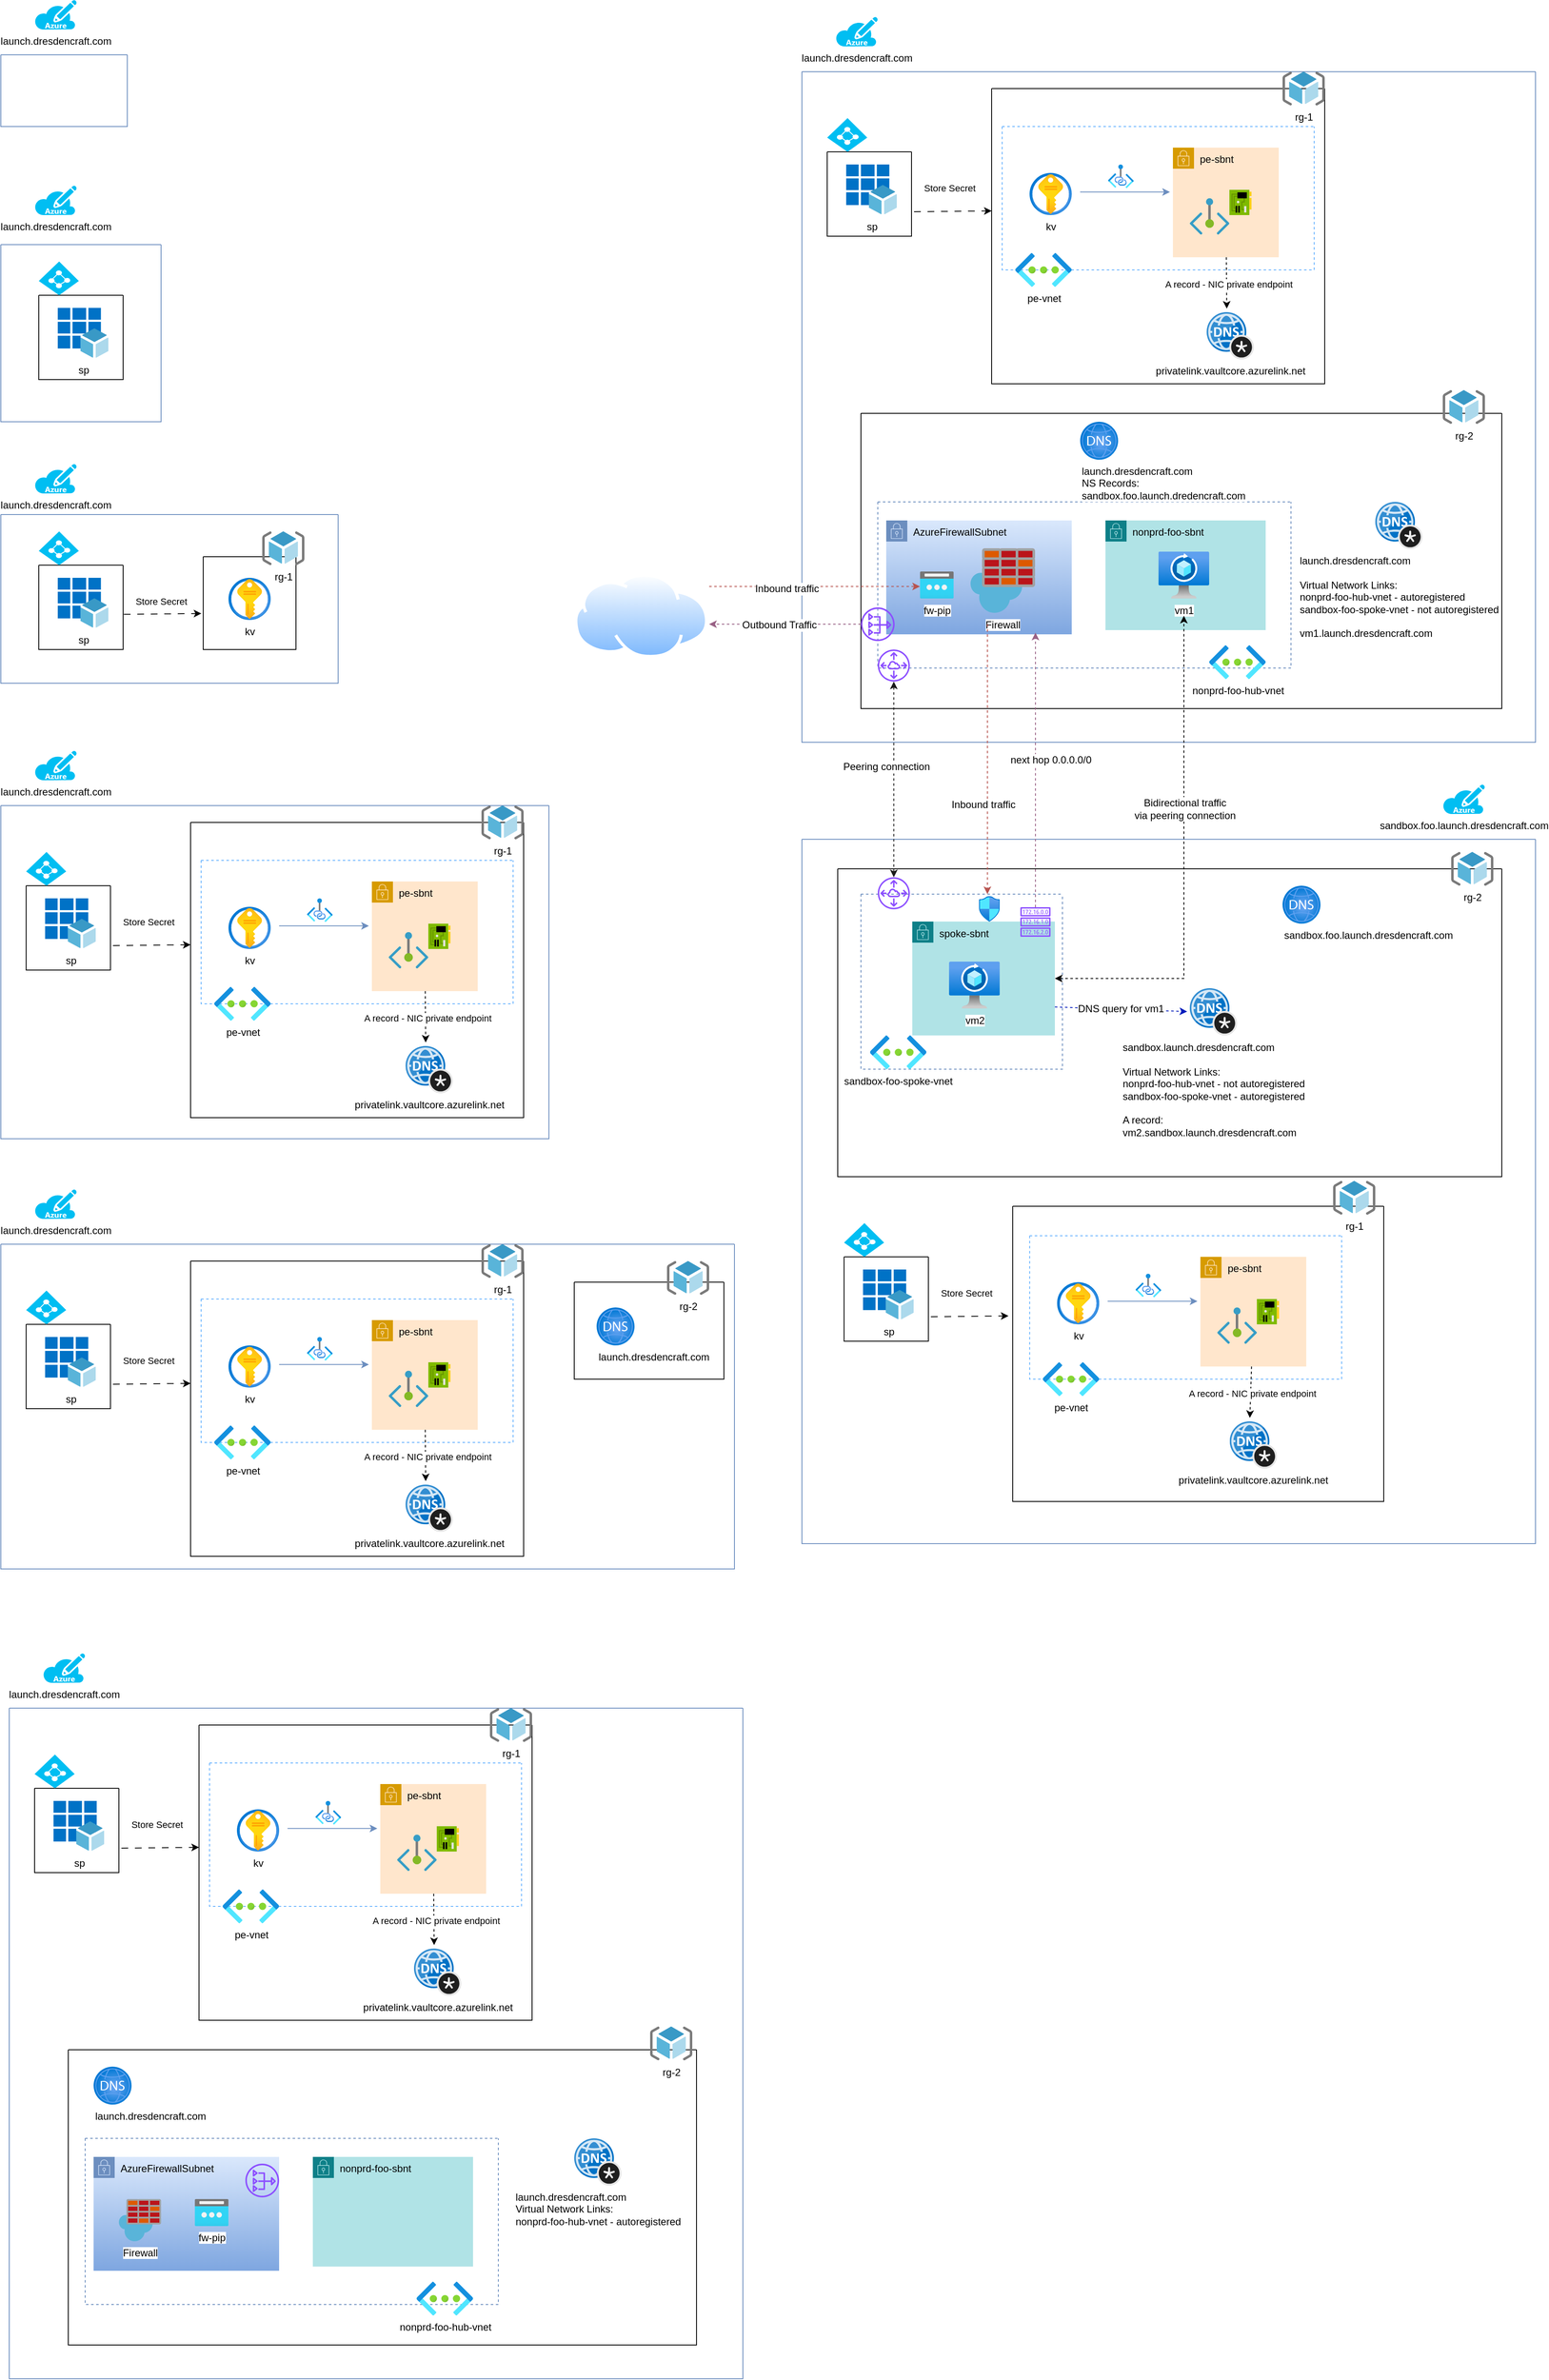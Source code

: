 <mxfile version="22.1.8" type="device">
  <diagram id="SQnrxfraugH2k5uSaiA9" name="final">
    <mxGraphModel dx="2931" dy="2136" grid="1" gridSize="10" guides="1" tooltips="1" connect="1" arrows="1" fold="1" page="1" pageScale="1" pageWidth="850" pageHeight="1100" math="0" shadow="0">
      <root>
        <mxCell id="0" />
        <mxCell id="1" parent="0" />
        <mxCell id="fXZOkU0PsxWXLxZjSog4-1" value="" style="swimlane;startSize=0;fillColor=#dae8fc;gradientColor=#7ea6e0;strokeColor=#6c8ebf;" parent="1" vertex="1">
          <mxGeometry x="-820" y="-995" width="150" height="85" as="geometry" />
        </mxCell>
        <mxCell id="fXZOkU0PsxWXLxZjSog4-20" style="edgeStyle=orthogonalEdgeStyle;rounded=0;orthogonalLoop=1;jettySize=auto;html=1;exitX=0.5;exitY=1;exitDx=0;exitDy=0;exitPerimeter=0;" parent="1" edge="1">
          <mxGeometry relative="1" as="geometry">
            <mxPoint x="-755" y="-1025" as="sourcePoint" />
            <mxPoint x="-755" y="-1025" as="targetPoint" />
          </mxGeometry>
        </mxCell>
        <mxCell id="beh9kUS7rbG1FMelB30V-1" value="launch.dresdencraft.com" style="verticalLabelPosition=bottom;html=1;verticalAlign=top;align=center;strokeColor=none;fillColor=#00BEF2;shape=mxgraph.azure.azure_subscription;" parent="1" vertex="1">
          <mxGeometry x="-780" y="-1060" width="50" height="35" as="geometry" />
        </mxCell>
        <mxCell id="GlLnQqOWjVNmzBrIx1G8-1" value="" style="swimlane;startSize=0;fillColor=#dae8fc;gradientColor=#7ea6e0;strokeColor=#6c8ebf;" parent="1" vertex="1">
          <mxGeometry x="-820" y="-105" width="650" height="395" as="geometry" />
        </mxCell>
        <mxCell id="HeljSD1f3OA1QCSWpo09-35" value="" style="swimlane;startSize=0;" parent="GlLnQqOWjVNmzBrIx1G8-1" vertex="1">
          <mxGeometry x="30" y="95" width="100" height="100" as="geometry">
            <mxRectangle x="305" y="800" width="50" height="40" as="alternateBounds" />
          </mxGeometry>
        </mxCell>
        <mxCell id="HeljSD1f3OA1QCSWpo09-36" value="sp" style="image;sketch=0;aspect=fixed;html=1;points=[];align=center;fontSize=12;image=img/lib/mscae/App_Registrations.svg;" parent="HeljSD1f3OA1QCSWpo09-35" vertex="1">
          <mxGeometry x="22.5" y="15" width="60" height="60" as="geometry" />
        </mxCell>
        <mxCell id="HeljSD1f3OA1QCSWpo09-37" value="" style="verticalLabelPosition=bottom;html=1;verticalAlign=top;align=center;strokeColor=none;fillColor=#00BEF2;shape=mxgraph.azure.azure_active_directory;" parent="GlLnQqOWjVNmzBrIx1G8-1" vertex="1">
          <mxGeometry x="30" y="55" width="47.5" height="40" as="geometry" />
        </mxCell>
        <mxCell id="HeljSD1f3OA1QCSWpo09-38" value="Store Secret" style="edgeLabel;html=1;align=center;verticalAlign=middle;resizable=0;points=[];" parent="GlLnQqOWjVNmzBrIx1G8-1" vertex="1" connectable="0">
          <mxGeometry x="175" y="138" as="geometry" />
        </mxCell>
        <mxCell id="HeljSD1f3OA1QCSWpo09-39" value="" style="swimlane;startSize=0;" parent="GlLnQqOWjVNmzBrIx1G8-1" vertex="1">
          <mxGeometry x="225" y="20" width="395" height="350" as="geometry" />
        </mxCell>
        <mxCell id="HeljSD1f3OA1QCSWpo09-46" value="" style="swimlane;startSize=0;dashed=1;strokeColor=#66B2FF;" parent="HeljSD1f3OA1QCSWpo09-39" vertex="1">
          <mxGeometry x="12.5" y="45" width="370" height="170" as="geometry" />
        </mxCell>
        <mxCell id="HeljSD1f3OA1QCSWpo09-47" value="pe-vnet" style="image;aspect=fixed;html=1;points=[];align=center;fontSize=12;image=img/lib/azure2/networking/Virtual_Networks.svg;" parent="HeljSD1f3OA1QCSWpo09-46" vertex="1">
          <mxGeometry x="15.5" y="150" width="67" height="40" as="geometry" />
        </mxCell>
        <mxCell id="HeljSD1f3OA1QCSWpo09-49" value="" style="endArrow=classic;html=1;rounded=0;exitX=1.026;exitY=0.636;exitDx=0;exitDy=0;exitPerimeter=0;entryX=-0.029;entryY=0.317;entryDx=0;entryDy=0;entryPerimeter=0;fillColor=#dae8fc;strokeColor=#6c8ebf;" parent="HeljSD1f3OA1QCSWpo09-46" edge="1">
          <mxGeometry width="50" height="50" relative="1" as="geometry">
            <mxPoint x="92.496" y="77.6" as="sourcePoint" />
            <mxPoint x="198.94" y="77.631" as="targetPoint" />
          </mxGeometry>
        </mxCell>
        <mxCell id="HeljSD1f3OA1QCSWpo09-50" value="" style="image;aspect=fixed;html=1;points=[];align=center;fontSize=12;image=img/lib/azure2/networking/Private_Link.svg;" parent="HeljSD1f3OA1QCSWpo09-46" vertex="1">
          <mxGeometry x="125.54" y="45" width="30.55" height="28" as="geometry" />
        </mxCell>
        <mxCell id="HeljSD1f3OA1QCSWpo09-43" value="pe-sbnt" style="points=[[0,0],[0.25,0],[0.5,0],[0.75,0],[1,0],[1,0.25],[1,0.5],[1,0.75],[1,1],[0.75,1],[0.5,1],[0.25,1],[0,1],[0,0.75],[0,0.5],[0,0.25]];outlineConnect=0;html=1;whiteSpace=wrap;fontSize=12;fontStyle=0;container=1;pointerEvents=0;collapsible=0;recursiveResize=0;shape=mxgraph.aws4.group;grIcon=mxgraph.aws4.group_security_group;grStroke=0;strokeColor=#d79b00;fillColor=#ffe6cc;verticalAlign=top;align=left;spacingLeft=30;dashed=0;" parent="HeljSD1f3OA1QCSWpo09-46" vertex="1">
          <mxGeometry x="202.5" y="25" width="125.52" height="130" as="geometry" />
        </mxCell>
        <mxCell id="HeljSD1f3OA1QCSWpo09-44" value="" style="image;aspect=fixed;html=1;points=[];align=center;fontSize=12;image=img/lib/azure2/networking/Private_Endpoint.svg;" parent="HeljSD1f3OA1QCSWpo09-43" vertex="1">
          <mxGeometry x="20" y="60" width="46.91" height="43" as="geometry" />
        </mxCell>
        <mxCell id="HeljSD1f3OA1QCSWpo09-45" value="" style="image;sketch=0;aspect=fixed;html=1;points=[];align=center;fontSize=12;image=img/lib/mscae/NetworkInterfaceCard.svg;" parent="HeljSD1f3OA1QCSWpo09-43" vertex="1">
          <mxGeometry x="66.91" y="50" width="26.4" height="30" as="geometry" />
        </mxCell>
        <mxCell id="HeljSD1f3OA1QCSWpo09-51" value="kv" style="image;aspect=fixed;html=1;points=[];align=center;fontSize=12;image=img/lib/azure2/security/Key_Vaults.svg;" parent="HeljSD1f3OA1QCSWpo09-46" vertex="1">
          <mxGeometry x="32.5" y="55" width="50" height="50" as="geometry" />
        </mxCell>
        <mxCell id="HeljSD1f3OA1QCSWpo09-52" value="privatelink.vaultcore.azurelink.net" style="image;sketch=0;aspect=fixed;html=1;points=[];align=center;fontSize=12;image=img/lib/mscae/DNS_Private_Zones.svg;" parent="HeljSD1f3OA1QCSWpo09-39" vertex="1">
          <mxGeometry x="255.0" y="265" width="56" height="56" as="geometry" />
        </mxCell>
        <mxCell id="HeljSD1f3OA1QCSWpo09-41" value="rg-1" style="image;sketch=0;aspect=fixed;html=1;points=[];align=center;fontSize=12;image=img/lib/mscae/ResourceGroup.svg;" parent="HeljSD1f3OA1QCSWpo09-39" vertex="1">
          <mxGeometry x="345" y="-20" width="50" height="40" as="geometry" />
        </mxCell>
        <mxCell id="ckNmuQkFNsnkVvwSxCXb-25" value="" style="endArrow=classic;html=1;rounded=0;entryX=0.426;entryY=-0.073;entryDx=0;entryDy=0;entryPerimeter=0;dashed=1;" parent="HeljSD1f3OA1QCSWpo09-39" source="HeljSD1f3OA1QCSWpo09-43" target="HeljSD1f3OA1QCSWpo09-52" edge="1">
          <mxGeometry width="50" height="50" relative="1" as="geometry">
            <mxPoint x="375" y="355" as="sourcePoint" />
            <mxPoint x="425" y="305" as="targetPoint" />
          </mxGeometry>
        </mxCell>
        <mxCell id="ckNmuQkFNsnkVvwSxCXb-26" value="A record - NIC private endpoint" style="edgeLabel;html=1;align=center;verticalAlign=middle;resizable=0;points=[];" parent="ckNmuQkFNsnkVvwSxCXb-25" vertex="1" connectable="0">
          <mxGeometry x="0.058" y="2" relative="1" as="geometry">
            <mxPoint as="offset" />
          </mxGeometry>
        </mxCell>
        <mxCell id="ckNmuQkFNsnkVvwSxCXb-24" value="" style="endArrow=classic;html=1;rounded=0;entryX=-0.02;entryY=0.612;entryDx=0;entryDy=0;entryPerimeter=0;exitX=1.008;exitY=0.583;exitDx=0;exitDy=0;exitPerimeter=0;dashed=1;dashPattern=8 8;" parent="GlLnQqOWjVNmzBrIx1G8-1" edge="1">
          <mxGeometry width="50" height="50" relative="1" as="geometry">
            <mxPoint x="133" y="166" as="sourcePoint" />
            <mxPoint x="225" y="165" as="targetPoint" />
          </mxGeometry>
        </mxCell>
        <mxCell id="GlLnQqOWjVNmzBrIx1G8-20" style="edgeStyle=orthogonalEdgeStyle;rounded=0;orthogonalLoop=1;jettySize=auto;html=1;exitX=0.5;exitY=1;exitDx=0;exitDy=0;exitPerimeter=0;" parent="1" edge="1">
          <mxGeometry relative="1" as="geometry">
            <mxPoint x="-745" y="-150" as="sourcePoint" />
            <mxPoint x="-745" y="-150" as="targetPoint" />
          </mxGeometry>
        </mxCell>
        <mxCell id="GlLnQqOWjVNmzBrIx1G8-21" value="launch.dresdencraft.com" style="verticalLabelPosition=bottom;html=1;verticalAlign=top;align=center;strokeColor=none;fillColor=#00BEF2;shape=mxgraph.azure.azure_subscription;" parent="1" vertex="1">
          <mxGeometry x="-780" y="-170" width="50" height="35" as="geometry" />
        </mxCell>
        <mxCell id="HeljSD1f3OA1QCSWpo09-6" value="" style="swimlane;startSize=0;fillColor=#dae8fc;gradientColor=#7ea6e0;strokeColor=#6c8ebf;" parent="1" vertex="1">
          <mxGeometry x="-820" y="-770" width="190" height="210" as="geometry" />
        </mxCell>
        <mxCell id="HeljSD1f3OA1QCSWpo09-12" value="" style="swimlane;startSize=0;" parent="HeljSD1f3OA1QCSWpo09-6" vertex="1">
          <mxGeometry x="45" y="60" width="100" height="100" as="geometry">
            <mxRectangle x="305" y="800" width="50" height="40" as="alternateBounds" />
          </mxGeometry>
        </mxCell>
        <mxCell id="HeljSD1f3OA1QCSWpo09-13" value="sp" style="image;sketch=0;aspect=fixed;html=1;points=[];align=center;fontSize=12;image=img/lib/mscae/App_Registrations.svg;" parent="HeljSD1f3OA1QCSWpo09-12" vertex="1">
          <mxGeometry x="22.5" y="15" width="60" height="60" as="geometry" />
        </mxCell>
        <mxCell id="HeljSD1f3OA1QCSWpo09-14" value="" style="verticalLabelPosition=bottom;html=1;verticalAlign=top;align=center;strokeColor=none;fillColor=#00BEF2;shape=mxgraph.azure.azure_active_directory;" parent="HeljSD1f3OA1QCSWpo09-6" vertex="1">
          <mxGeometry x="45" y="20" width="47.5" height="40" as="geometry" />
        </mxCell>
        <mxCell id="HeljSD1f3OA1QCSWpo09-7" style="edgeStyle=orthogonalEdgeStyle;rounded=0;orthogonalLoop=1;jettySize=auto;html=1;exitX=0.5;exitY=1;exitDx=0;exitDy=0;exitPerimeter=0;" parent="1" edge="1">
          <mxGeometry relative="1" as="geometry">
            <mxPoint x="-755" y="-800" as="sourcePoint" />
            <mxPoint x="-755" y="-800" as="targetPoint" />
          </mxGeometry>
        </mxCell>
        <mxCell id="HeljSD1f3OA1QCSWpo09-15" value="launch.dresdencraft.com" style="verticalLabelPosition=bottom;html=1;verticalAlign=top;align=center;strokeColor=none;fillColor=#00BEF2;shape=mxgraph.azure.azure_subscription;" parent="1" vertex="1">
          <mxGeometry x="-780" y="-840" width="50" height="35" as="geometry" />
        </mxCell>
        <mxCell id="HeljSD1f3OA1QCSWpo09-18" value="" style="swimlane;startSize=0;fillColor=#dae8fc;gradientColor=#7ea6e0;strokeColor=#6c8ebf;" parent="1" vertex="1">
          <mxGeometry x="-820" y="-450" width="400" height="200" as="geometry" />
        </mxCell>
        <mxCell id="HeljSD1f3OA1QCSWpo09-19" value="" style="swimlane;startSize=0;" parent="HeljSD1f3OA1QCSWpo09-18" vertex="1">
          <mxGeometry x="45" y="60" width="100" height="100" as="geometry">
            <mxRectangle x="305" y="800" width="50" height="40" as="alternateBounds" />
          </mxGeometry>
        </mxCell>
        <mxCell id="HeljSD1f3OA1QCSWpo09-20" value="sp" style="image;sketch=0;aspect=fixed;html=1;points=[];align=center;fontSize=12;image=img/lib/mscae/App_Registrations.svg;" parent="HeljSD1f3OA1QCSWpo09-19" vertex="1">
          <mxGeometry x="22.5" y="15" width="60" height="60" as="geometry" />
        </mxCell>
        <mxCell id="HeljSD1f3OA1QCSWpo09-21" value="" style="verticalLabelPosition=bottom;html=1;verticalAlign=top;align=center;strokeColor=none;fillColor=#00BEF2;shape=mxgraph.azure.azure_active_directory;" parent="HeljSD1f3OA1QCSWpo09-18" vertex="1">
          <mxGeometry x="45" y="20" width="47.5" height="40" as="geometry" />
        </mxCell>
        <mxCell id="HeljSD1f3OA1QCSWpo09-27" value="Store Secret" style="edgeLabel;html=1;align=center;verticalAlign=middle;resizable=0;points=[];" parent="HeljSD1f3OA1QCSWpo09-18" vertex="1" connectable="0">
          <mxGeometry x="190" y="103" as="geometry" />
        </mxCell>
        <mxCell id="HeljSD1f3OA1QCSWpo09-28" value="" style="swimlane;startSize=0;" parent="HeljSD1f3OA1QCSWpo09-18" vertex="1">
          <mxGeometry x="240" y="50" width="110" height="110" as="geometry" />
        </mxCell>
        <mxCell id="HeljSD1f3OA1QCSWpo09-30" value="kv" style="image;aspect=fixed;html=1;points=[];align=center;fontSize=12;image=img/lib/azure2/security/Key_Vaults.svg;" parent="HeljSD1f3OA1QCSWpo09-28" vertex="1">
          <mxGeometry x="30" y="25" width="50" height="50" as="geometry" />
        </mxCell>
        <mxCell id="HeljSD1f3OA1QCSWpo09-34" value="rg-1" style="image;sketch=0;aspect=fixed;html=1;points=[];align=center;fontSize=12;image=img/lib/mscae/ResourceGroup.svg;" parent="HeljSD1f3OA1QCSWpo09-18" vertex="1">
          <mxGeometry x="310" y="20" width="50" height="40" as="geometry" />
        </mxCell>
        <mxCell id="ckNmuQkFNsnkVvwSxCXb-23" value="" style="endArrow=classic;html=1;rounded=0;entryX=-0.02;entryY=0.612;entryDx=0;entryDy=0;entryPerimeter=0;exitX=1.008;exitY=0.583;exitDx=0;exitDy=0;exitPerimeter=0;dashed=1;dashPattern=8 8;" parent="HeljSD1f3OA1QCSWpo09-18" source="HeljSD1f3OA1QCSWpo09-19" target="HeljSD1f3OA1QCSWpo09-28" edge="1">
          <mxGeometry width="50" height="50" relative="1" as="geometry">
            <mxPoint x="600" y="180" as="sourcePoint" />
            <mxPoint x="650" y="130" as="targetPoint" />
          </mxGeometry>
        </mxCell>
        <mxCell id="HeljSD1f3OA1QCSWpo09-22" style="edgeStyle=orthogonalEdgeStyle;rounded=0;orthogonalLoop=1;jettySize=auto;html=1;exitX=0.5;exitY=1;exitDx=0;exitDy=0;exitPerimeter=0;" parent="1" edge="1">
          <mxGeometry relative="1" as="geometry">
            <mxPoint x="-755" y="-480" as="sourcePoint" />
            <mxPoint x="-755" y="-480" as="targetPoint" />
          </mxGeometry>
        </mxCell>
        <mxCell id="HeljSD1f3OA1QCSWpo09-23" value="launch.dresdencraft.com" style="verticalLabelPosition=bottom;html=1;verticalAlign=top;align=center;strokeColor=none;fillColor=#00BEF2;shape=mxgraph.azure.azure_subscription;" parent="1" vertex="1">
          <mxGeometry x="-780" y="-510" width="50" height="35" as="geometry" />
        </mxCell>
        <mxCell id="ckNmuQkFNsnkVvwSxCXb-54" value="" style="swimlane;startSize=0;fillColor=#dae8fc;gradientColor=#7ea6e0;strokeColor=#6c8ebf;" parent="1" vertex="1">
          <mxGeometry x="-820" y="415" width="870" height="385" as="geometry" />
        </mxCell>
        <mxCell id="ckNmuQkFNsnkVvwSxCXb-55" value="" style="swimlane;startSize=0;" parent="ckNmuQkFNsnkVvwSxCXb-54" vertex="1">
          <mxGeometry x="30" y="95" width="100" height="100" as="geometry">
            <mxRectangle x="305" y="800" width="50" height="40" as="alternateBounds" />
          </mxGeometry>
        </mxCell>
        <mxCell id="ckNmuQkFNsnkVvwSxCXb-56" value="sp" style="image;sketch=0;aspect=fixed;html=1;points=[];align=center;fontSize=12;image=img/lib/mscae/App_Registrations.svg;" parent="ckNmuQkFNsnkVvwSxCXb-55" vertex="1">
          <mxGeometry x="22.5" y="15" width="60" height="60" as="geometry" />
        </mxCell>
        <mxCell id="ckNmuQkFNsnkVvwSxCXb-57" value="" style="verticalLabelPosition=bottom;html=1;verticalAlign=top;align=center;strokeColor=none;fillColor=#00BEF2;shape=mxgraph.azure.azure_active_directory;" parent="ckNmuQkFNsnkVvwSxCXb-54" vertex="1">
          <mxGeometry x="30" y="55" width="47.5" height="40" as="geometry" />
        </mxCell>
        <mxCell id="ckNmuQkFNsnkVvwSxCXb-58" value="Store Secret" style="edgeLabel;html=1;align=center;verticalAlign=middle;resizable=0;points=[];" parent="ckNmuQkFNsnkVvwSxCXb-54" vertex="1" connectable="0">
          <mxGeometry x="175" y="138" as="geometry" />
        </mxCell>
        <mxCell id="ckNmuQkFNsnkVvwSxCXb-59" value="" style="swimlane;startSize=0;" parent="ckNmuQkFNsnkVvwSxCXb-54" vertex="1">
          <mxGeometry x="225" y="20" width="395" height="350" as="geometry" />
        </mxCell>
        <mxCell id="ckNmuQkFNsnkVvwSxCXb-60" value="" style="swimlane;startSize=0;dashed=1;strokeColor=#66B2FF;" parent="ckNmuQkFNsnkVvwSxCXb-59" vertex="1">
          <mxGeometry x="12.5" y="45" width="370" height="170" as="geometry" />
        </mxCell>
        <mxCell id="ckNmuQkFNsnkVvwSxCXb-61" value="pe-vnet" style="image;aspect=fixed;html=1;points=[];align=center;fontSize=12;image=img/lib/azure2/networking/Virtual_Networks.svg;" parent="ckNmuQkFNsnkVvwSxCXb-60" vertex="1">
          <mxGeometry x="15.5" y="150" width="67" height="40" as="geometry" />
        </mxCell>
        <mxCell id="ckNmuQkFNsnkVvwSxCXb-62" value="" style="endArrow=classic;html=1;rounded=0;exitX=1.026;exitY=0.636;exitDx=0;exitDy=0;exitPerimeter=0;entryX=-0.029;entryY=0.317;entryDx=0;entryDy=0;entryPerimeter=0;fillColor=#dae8fc;strokeColor=#6c8ebf;" parent="ckNmuQkFNsnkVvwSxCXb-60" edge="1">
          <mxGeometry width="50" height="50" relative="1" as="geometry">
            <mxPoint x="92.496" y="77.6" as="sourcePoint" />
            <mxPoint x="198.94" y="77.631" as="targetPoint" />
          </mxGeometry>
        </mxCell>
        <mxCell id="ckNmuQkFNsnkVvwSxCXb-63" value="" style="image;aspect=fixed;html=1;points=[];align=center;fontSize=12;image=img/lib/azure2/networking/Private_Link.svg;" parent="ckNmuQkFNsnkVvwSxCXb-60" vertex="1">
          <mxGeometry x="125.54" y="45" width="30.55" height="28" as="geometry" />
        </mxCell>
        <mxCell id="ckNmuQkFNsnkVvwSxCXb-64" value="pe-sbnt" style="points=[[0,0],[0.25,0],[0.5,0],[0.75,0],[1,0],[1,0.25],[1,0.5],[1,0.75],[1,1],[0.75,1],[0.5,1],[0.25,1],[0,1],[0,0.75],[0,0.5],[0,0.25]];outlineConnect=0;html=1;whiteSpace=wrap;fontSize=12;fontStyle=0;container=1;pointerEvents=0;collapsible=0;recursiveResize=0;shape=mxgraph.aws4.group;grIcon=mxgraph.aws4.group_security_group;grStroke=0;strokeColor=#d79b00;fillColor=#ffe6cc;verticalAlign=top;align=left;spacingLeft=30;dashed=0;" parent="ckNmuQkFNsnkVvwSxCXb-60" vertex="1">
          <mxGeometry x="202.5" y="25" width="125.52" height="130" as="geometry" />
        </mxCell>
        <mxCell id="ckNmuQkFNsnkVvwSxCXb-65" value="" style="image;aspect=fixed;html=1;points=[];align=center;fontSize=12;image=img/lib/azure2/networking/Private_Endpoint.svg;" parent="ckNmuQkFNsnkVvwSxCXb-64" vertex="1">
          <mxGeometry x="20" y="60" width="46.91" height="43" as="geometry" />
        </mxCell>
        <mxCell id="ckNmuQkFNsnkVvwSxCXb-66" value="" style="image;sketch=0;aspect=fixed;html=1;points=[];align=center;fontSize=12;image=img/lib/mscae/NetworkInterfaceCard.svg;" parent="ckNmuQkFNsnkVvwSxCXb-64" vertex="1">
          <mxGeometry x="66.91" y="50" width="26.4" height="30" as="geometry" />
        </mxCell>
        <mxCell id="ckNmuQkFNsnkVvwSxCXb-67" value="kv" style="image;aspect=fixed;html=1;points=[];align=center;fontSize=12;image=img/lib/azure2/security/Key_Vaults.svg;" parent="ckNmuQkFNsnkVvwSxCXb-60" vertex="1">
          <mxGeometry x="32.5" y="55" width="50" height="50" as="geometry" />
        </mxCell>
        <mxCell id="ckNmuQkFNsnkVvwSxCXb-68" value="privatelink.vaultcore.azurelink.net" style="image;sketch=0;aspect=fixed;html=1;points=[];align=center;fontSize=12;image=img/lib/mscae/DNS_Private_Zones.svg;" parent="ckNmuQkFNsnkVvwSxCXb-59" vertex="1">
          <mxGeometry x="255.0" y="265" width="56" height="56" as="geometry" />
        </mxCell>
        <mxCell id="ckNmuQkFNsnkVvwSxCXb-69" value="rg-1" style="image;sketch=0;aspect=fixed;html=1;points=[];align=center;fontSize=12;image=img/lib/mscae/ResourceGroup.svg;" parent="ckNmuQkFNsnkVvwSxCXb-59" vertex="1">
          <mxGeometry x="345" y="-20" width="50" height="40" as="geometry" />
        </mxCell>
        <mxCell id="ckNmuQkFNsnkVvwSxCXb-70" value="" style="endArrow=classic;html=1;rounded=0;entryX=0.426;entryY=-0.073;entryDx=0;entryDy=0;entryPerimeter=0;dashed=1;" parent="ckNmuQkFNsnkVvwSxCXb-59" source="ckNmuQkFNsnkVvwSxCXb-64" target="ckNmuQkFNsnkVvwSxCXb-68" edge="1">
          <mxGeometry width="50" height="50" relative="1" as="geometry">
            <mxPoint x="375" y="355" as="sourcePoint" />
            <mxPoint x="425" y="305" as="targetPoint" />
          </mxGeometry>
        </mxCell>
        <mxCell id="ckNmuQkFNsnkVvwSxCXb-71" value="A record - NIC private endpoint" style="edgeLabel;html=1;align=center;verticalAlign=middle;resizable=0;points=[];" parent="ckNmuQkFNsnkVvwSxCXb-70" vertex="1" connectable="0">
          <mxGeometry x="0.058" y="2" relative="1" as="geometry">
            <mxPoint as="offset" />
          </mxGeometry>
        </mxCell>
        <mxCell id="ckNmuQkFNsnkVvwSxCXb-72" value="" style="endArrow=classic;html=1;rounded=0;entryX=-0.02;entryY=0.612;entryDx=0;entryDy=0;entryPerimeter=0;exitX=1.008;exitY=0.583;exitDx=0;exitDy=0;exitPerimeter=0;dashed=1;dashPattern=8 8;" parent="ckNmuQkFNsnkVvwSxCXb-54" edge="1">
          <mxGeometry width="50" height="50" relative="1" as="geometry">
            <mxPoint x="133" y="166" as="sourcePoint" />
            <mxPoint x="225" y="165" as="targetPoint" />
          </mxGeometry>
        </mxCell>
        <mxCell id="ckNmuQkFNsnkVvwSxCXb-35" value="" style="swimlane;startSize=0;" parent="ckNmuQkFNsnkVvwSxCXb-54" vertex="1">
          <mxGeometry x="680" y="45" width="177.5" height="115" as="geometry" />
        </mxCell>
        <mxCell id="ckNmuQkFNsnkVvwSxCXb-36" value="launch.dresdencraft.com" style="image;aspect=fixed;html=1;points=[];align=left;fontSize=12;image=img/lib/azure2/networking/DNS_Zones.svg;" parent="ckNmuQkFNsnkVvwSxCXb-35" vertex="1">
          <mxGeometry x="26.5" y="30" width="45" height="45" as="geometry" />
        </mxCell>
        <mxCell id="ckNmuQkFNsnkVvwSxCXb-75" value="rg-2" style="image;sketch=0;aspect=fixed;html=1;points=[];align=center;fontSize=12;image=img/lib/mscae/ResourceGroup.svg;" parent="ckNmuQkFNsnkVvwSxCXb-54" vertex="1">
          <mxGeometry x="790" y="20" width="50" height="40" as="geometry" />
        </mxCell>
        <mxCell id="ckNmuQkFNsnkVvwSxCXb-73" style="edgeStyle=orthogonalEdgeStyle;rounded=0;orthogonalLoop=1;jettySize=auto;html=1;exitX=0.5;exitY=1;exitDx=0;exitDy=0;exitPerimeter=0;" parent="1" edge="1">
          <mxGeometry relative="1" as="geometry">
            <mxPoint x="-745" y="370" as="sourcePoint" />
            <mxPoint x="-745" y="370" as="targetPoint" />
          </mxGeometry>
        </mxCell>
        <mxCell id="ckNmuQkFNsnkVvwSxCXb-74" value="launch.dresdencraft.com" style="verticalLabelPosition=bottom;html=1;verticalAlign=top;align=center;strokeColor=none;fillColor=#00BEF2;shape=mxgraph.azure.azure_subscription;" parent="1" vertex="1">
          <mxGeometry x="-780" y="350" width="50" height="35" as="geometry" />
        </mxCell>
        <mxCell id="ckNmuQkFNsnkVvwSxCXb-76" value="" style="swimlane;startSize=0;fillColor=#dae8fc;gradientColor=#7ea6e0;strokeColor=#6c8ebf;" parent="1" vertex="1">
          <mxGeometry x="-810" y="965" width="870" height="795" as="geometry" />
        </mxCell>
        <mxCell id="ckNmuQkFNsnkVvwSxCXb-77" value="" style="swimlane;startSize=0;" parent="ckNmuQkFNsnkVvwSxCXb-76" vertex="1">
          <mxGeometry x="30" y="95" width="100" height="100" as="geometry">
            <mxRectangle x="305" y="800" width="50" height="40" as="alternateBounds" />
          </mxGeometry>
        </mxCell>
        <mxCell id="ckNmuQkFNsnkVvwSxCXb-78" value="sp" style="image;sketch=0;aspect=fixed;html=1;points=[];align=center;fontSize=12;image=img/lib/mscae/App_Registrations.svg;" parent="ckNmuQkFNsnkVvwSxCXb-77" vertex="1">
          <mxGeometry x="22.5" y="15" width="60" height="60" as="geometry" />
        </mxCell>
        <mxCell id="ckNmuQkFNsnkVvwSxCXb-79" value="" style="verticalLabelPosition=bottom;html=1;verticalAlign=top;align=center;strokeColor=none;fillColor=#00BEF2;shape=mxgraph.azure.azure_active_directory;" parent="ckNmuQkFNsnkVvwSxCXb-76" vertex="1">
          <mxGeometry x="30" y="55" width="47.5" height="40" as="geometry" />
        </mxCell>
        <mxCell id="ckNmuQkFNsnkVvwSxCXb-80" value="Store Secret" style="edgeLabel;html=1;align=center;verticalAlign=middle;resizable=0;points=[];" parent="ckNmuQkFNsnkVvwSxCXb-76" vertex="1" connectable="0">
          <mxGeometry x="175" y="138" as="geometry" />
        </mxCell>
        <mxCell id="ckNmuQkFNsnkVvwSxCXb-81" value="" style="swimlane;startSize=0;" parent="ckNmuQkFNsnkVvwSxCXb-76" vertex="1">
          <mxGeometry x="225" y="20" width="395" height="350" as="geometry" />
        </mxCell>
        <mxCell id="ckNmuQkFNsnkVvwSxCXb-82" value="" style="swimlane;startSize=0;dashed=1;strokeColor=#66B2FF;" parent="ckNmuQkFNsnkVvwSxCXb-81" vertex="1">
          <mxGeometry x="12.5" y="45" width="370" height="170" as="geometry" />
        </mxCell>
        <mxCell id="ckNmuQkFNsnkVvwSxCXb-83" value="pe-vnet" style="image;aspect=fixed;html=1;points=[];align=center;fontSize=12;image=img/lib/azure2/networking/Virtual_Networks.svg;" parent="ckNmuQkFNsnkVvwSxCXb-82" vertex="1">
          <mxGeometry x="15.5" y="150" width="67" height="40" as="geometry" />
        </mxCell>
        <mxCell id="ckNmuQkFNsnkVvwSxCXb-84" value="" style="endArrow=classic;html=1;rounded=0;exitX=1.026;exitY=0.636;exitDx=0;exitDy=0;exitPerimeter=0;entryX=-0.029;entryY=0.317;entryDx=0;entryDy=0;entryPerimeter=0;fillColor=#dae8fc;strokeColor=#6c8ebf;" parent="ckNmuQkFNsnkVvwSxCXb-82" edge="1">
          <mxGeometry width="50" height="50" relative="1" as="geometry">
            <mxPoint x="92.496" y="77.6" as="sourcePoint" />
            <mxPoint x="198.94" y="77.631" as="targetPoint" />
          </mxGeometry>
        </mxCell>
        <mxCell id="ckNmuQkFNsnkVvwSxCXb-85" value="" style="image;aspect=fixed;html=1;points=[];align=center;fontSize=12;image=img/lib/azure2/networking/Private_Link.svg;" parent="ckNmuQkFNsnkVvwSxCXb-82" vertex="1">
          <mxGeometry x="125.54" y="45" width="30.55" height="28" as="geometry" />
        </mxCell>
        <mxCell id="ckNmuQkFNsnkVvwSxCXb-86" value="pe-sbnt" style="points=[[0,0],[0.25,0],[0.5,0],[0.75,0],[1,0],[1,0.25],[1,0.5],[1,0.75],[1,1],[0.75,1],[0.5,1],[0.25,1],[0,1],[0,0.75],[0,0.5],[0,0.25]];outlineConnect=0;html=1;whiteSpace=wrap;fontSize=12;fontStyle=0;container=1;pointerEvents=0;collapsible=0;recursiveResize=0;shape=mxgraph.aws4.group;grIcon=mxgraph.aws4.group_security_group;grStroke=0;strokeColor=#d79b00;fillColor=#ffe6cc;verticalAlign=top;align=left;spacingLeft=30;dashed=0;" parent="ckNmuQkFNsnkVvwSxCXb-82" vertex="1">
          <mxGeometry x="202.5" y="25" width="125.52" height="130" as="geometry" />
        </mxCell>
        <mxCell id="ckNmuQkFNsnkVvwSxCXb-87" value="" style="image;aspect=fixed;html=1;points=[];align=center;fontSize=12;image=img/lib/azure2/networking/Private_Endpoint.svg;" parent="ckNmuQkFNsnkVvwSxCXb-86" vertex="1">
          <mxGeometry x="20" y="60" width="46.91" height="43" as="geometry" />
        </mxCell>
        <mxCell id="ckNmuQkFNsnkVvwSxCXb-88" value="" style="image;sketch=0;aspect=fixed;html=1;points=[];align=center;fontSize=12;image=img/lib/mscae/NetworkInterfaceCard.svg;" parent="ckNmuQkFNsnkVvwSxCXb-86" vertex="1">
          <mxGeometry x="66.91" y="50" width="26.4" height="30" as="geometry" />
        </mxCell>
        <mxCell id="ckNmuQkFNsnkVvwSxCXb-89" value="kv" style="image;aspect=fixed;html=1;points=[];align=center;fontSize=12;image=img/lib/azure2/security/Key_Vaults.svg;" parent="ckNmuQkFNsnkVvwSxCXb-82" vertex="1">
          <mxGeometry x="32.5" y="55" width="50" height="50" as="geometry" />
        </mxCell>
        <mxCell id="ckNmuQkFNsnkVvwSxCXb-90" value="privatelink.vaultcore.azurelink.net" style="image;sketch=0;aspect=fixed;html=1;points=[];align=center;fontSize=12;image=img/lib/mscae/DNS_Private_Zones.svg;" parent="ckNmuQkFNsnkVvwSxCXb-81" vertex="1">
          <mxGeometry x="255.0" y="265" width="56" height="56" as="geometry" />
        </mxCell>
        <mxCell id="ckNmuQkFNsnkVvwSxCXb-91" value="rg-1" style="image;sketch=0;aspect=fixed;html=1;points=[];align=center;fontSize=12;image=img/lib/mscae/ResourceGroup.svg;" parent="ckNmuQkFNsnkVvwSxCXb-81" vertex="1">
          <mxGeometry x="345" y="-20" width="50" height="40" as="geometry" />
        </mxCell>
        <mxCell id="ckNmuQkFNsnkVvwSxCXb-92" value="" style="endArrow=classic;html=1;rounded=0;entryX=0.426;entryY=-0.073;entryDx=0;entryDy=0;entryPerimeter=0;dashed=1;" parent="ckNmuQkFNsnkVvwSxCXb-81" source="ckNmuQkFNsnkVvwSxCXb-86" target="ckNmuQkFNsnkVvwSxCXb-90" edge="1">
          <mxGeometry width="50" height="50" relative="1" as="geometry">
            <mxPoint x="375" y="355" as="sourcePoint" />
            <mxPoint x="425" y="305" as="targetPoint" />
          </mxGeometry>
        </mxCell>
        <mxCell id="ckNmuQkFNsnkVvwSxCXb-93" value="A record - NIC private endpoint" style="edgeLabel;html=1;align=center;verticalAlign=middle;resizable=0;points=[];" parent="ckNmuQkFNsnkVvwSxCXb-92" vertex="1" connectable="0">
          <mxGeometry x="0.058" y="2" relative="1" as="geometry">
            <mxPoint as="offset" />
          </mxGeometry>
        </mxCell>
        <mxCell id="ckNmuQkFNsnkVvwSxCXb-94" value="" style="endArrow=classic;html=1;rounded=0;entryX=-0.02;entryY=0.612;entryDx=0;entryDy=0;entryPerimeter=0;exitX=1.008;exitY=0.583;exitDx=0;exitDy=0;exitPerimeter=0;dashed=1;dashPattern=8 8;" parent="ckNmuQkFNsnkVvwSxCXb-76" edge="1">
          <mxGeometry width="50" height="50" relative="1" as="geometry">
            <mxPoint x="133" y="166" as="sourcePoint" />
            <mxPoint x="225" y="165" as="targetPoint" />
          </mxGeometry>
        </mxCell>
        <mxCell id="HeljSD1f3OA1QCSWpo09-133" value="" style="swimlane;startSize=0;" parent="ckNmuQkFNsnkVvwSxCXb-76" vertex="1">
          <mxGeometry x="70" y="405" width="745" height="350" as="geometry" />
        </mxCell>
        <mxCell id="HeljSD1f3OA1QCSWpo09-105" value="launch.dresdencraft.com" style="image;aspect=fixed;html=1;points=[];align=left;fontSize=12;image=img/lib/azure2/networking/DNS_Zones.svg;" parent="HeljSD1f3OA1QCSWpo09-133" vertex="1">
          <mxGeometry x="30" y="20" width="45" height="45" as="geometry" />
        </mxCell>
        <mxCell id="HeljSD1f3OA1QCSWpo09-123" value="&lt;div style=&quot;text-align: left;&quot;&gt;launch.dresdencraft.com&lt;/div&gt;&lt;div style=&quot;text-align: left;&quot;&gt;Virtual Network Links:&lt;/div&gt;&lt;div style=&quot;text-align: left;&quot;&gt;nonprd-foo-hub-vnet - autoregistered&lt;/div&gt;" style="image;sketch=0;aspect=fixed;html=1;points=[];align=center;fontSize=12;image=img/lib/mscae/DNS_Private_Zones.svg;" parent="HeljSD1f3OA1QCSWpo09-133" vertex="1">
          <mxGeometry x="600" y="105" width="56" height="56" as="geometry" />
        </mxCell>
        <mxCell id="HeljSD1f3OA1QCSWpo09-119" value="nonprd-foo-sbnt" style="points=[[0,0],[0.25,0],[0.5,0],[0.75,0],[1,0],[1,0.25],[1,0.5],[1,0.75],[1,1],[0.75,1],[0.5,1],[0.25,1],[0,1],[0,0.75],[0,0.5],[0,0.25]];outlineConnect=0;html=1;whiteSpace=wrap;fontSize=12;fontStyle=0;container=1;pointerEvents=0;collapsible=0;recursiveResize=0;shape=mxgraph.aws4.group;grIcon=mxgraph.aws4.group_security_group;grStroke=0;strokeColor=#0e8088;fillColor=#b0e3e6;verticalAlign=top;align=left;spacingLeft=30;dashed=0;" parent="HeljSD1f3OA1QCSWpo09-133" vertex="1">
          <mxGeometry x="290" y="127" width="190" height="130" as="geometry" />
        </mxCell>
        <mxCell id="HeljSD1f3OA1QCSWpo09-140" value="AzureFirewallSubnet" style="points=[[0,0],[0.25,0],[0.5,0],[0.75,0],[1,0],[1,0.25],[1,0.5],[1,0.75],[1,1],[0.75,1],[0.5,1],[0.25,1],[0,1],[0,0.75],[0,0.5],[0,0.25]];outlineConnect=0;gradientColor=#7ea6e0;html=1;whiteSpace=wrap;fontSize=12;fontStyle=0;container=1;pointerEvents=0;collapsible=0;recursiveResize=0;shape=mxgraph.aws4.group;grIcon=mxgraph.aws4.group_security_group;grStroke=0;strokeColor=#6c8ebf;fillColor=#dae8fc;verticalAlign=top;align=left;spacingLeft=30;dashed=0;" parent="HeljSD1f3OA1QCSWpo09-133" vertex="1">
          <mxGeometry x="30" y="127" width="220" height="135" as="geometry" />
        </mxCell>
        <mxCell id="HeljSD1f3OA1QCSWpo09-141" value="Firewall" style="image;sketch=0;aspect=fixed;html=1;points=[];align=center;fontSize=12;image=img/lib/mscae/Azure_Firewall.svg;direction=west;" parent="HeljSD1f3OA1QCSWpo09-140" vertex="1">
          <mxGeometry x="30" y="50" width="50" height="50" as="geometry" />
        </mxCell>
        <mxCell id="HeljSD1f3OA1QCSWpo09-142" value="fw-pip" style="image;aspect=fixed;html=1;points=[];align=center;fontSize=12;image=img/lib/azure2/networking/Public_IP_Addresses.svg;" parent="HeljSD1f3OA1QCSWpo09-140" vertex="1">
          <mxGeometry x="120" y="50" width="40" height="32" as="geometry" />
        </mxCell>
        <mxCell id="HeljSD1f3OA1QCSWpo09-143" value="" style="sketch=0;outlineConnect=0;fontColor=#232F3E;gradientColor=none;fillColor=#8C4FFF;strokeColor=none;dashed=0;verticalLabelPosition=bottom;verticalAlign=top;align=center;html=1;fontSize=12;fontStyle=0;aspect=fixed;pointerEvents=1;shape=mxgraph.aws4.nat_gateway;" parent="HeljSD1f3OA1QCSWpo09-140" vertex="1">
          <mxGeometry x="180" y="8" width="40" height="40" as="geometry" />
        </mxCell>
        <mxCell id="HeljSD1f3OA1QCSWpo09-144" value="" style="swimlane;startSize=0;dashed=1;fillColor=#dae8fc;strokeColor=#6c8ebf;" parent="HeljSD1f3OA1QCSWpo09-133" vertex="1">
          <mxGeometry x="20" y="105" width="490" height="197" as="geometry" />
        </mxCell>
        <mxCell id="HeljSD1f3OA1QCSWpo09-116" value="nonprd-foo-hub-vnet" style="image;aspect=fixed;html=1;points=[];align=center;fontSize=12;image=img/lib/azure2/networking/Virtual_Networks.svg;" parent="HeljSD1f3OA1QCSWpo09-144" vertex="1">
          <mxGeometry x="393" y="170" width="67" height="40" as="geometry" />
        </mxCell>
        <mxCell id="HeljSD1f3OA1QCSWpo09-136" value="rg-2" style="image;sketch=0;aspect=fixed;html=1;points=[];align=center;fontSize=12;image=img/lib/mscae/ResourceGroup.svg;" parent="ckNmuQkFNsnkVvwSxCXb-76" vertex="1">
          <mxGeometry x="760" y="377.5" width="50" height="40" as="geometry" />
        </mxCell>
        <mxCell id="ckNmuQkFNsnkVvwSxCXb-98" style="edgeStyle=orthogonalEdgeStyle;rounded=0;orthogonalLoop=1;jettySize=auto;html=1;exitX=0.5;exitY=1;exitDx=0;exitDy=0;exitPerimeter=0;" parent="1" edge="1">
          <mxGeometry relative="1" as="geometry">
            <mxPoint x="-735" y="920" as="sourcePoint" />
            <mxPoint x="-735" y="920" as="targetPoint" />
          </mxGeometry>
        </mxCell>
        <mxCell id="ckNmuQkFNsnkVvwSxCXb-99" value="launch.dresdencraft.com" style="verticalLabelPosition=bottom;html=1;verticalAlign=top;align=center;strokeColor=none;fillColor=#00BEF2;shape=mxgraph.azure.azure_subscription;" parent="1" vertex="1">
          <mxGeometry x="-770" y="900" width="50" height="35" as="geometry" />
        </mxCell>
        <mxCell id="ckNmuQkFNsnkVvwSxCXb-100" value="" style="swimlane;startSize=0;fillColor=#dae8fc;gradientColor=#7ea6e0;strokeColor=#6c8ebf;" parent="1" vertex="1">
          <mxGeometry x="130" y="-975" width="870" height="795" as="geometry" />
        </mxCell>
        <mxCell id="ckNmuQkFNsnkVvwSxCXb-101" value="" style="swimlane;startSize=0;" parent="ckNmuQkFNsnkVvwSxCXb-100" vertex="1">
          <mxGeometry x="30" y="95" width="100" height="100" as="geometry">
            <mxRectangle x="305" y="800" width="50" height="40" as="alternateBounds" />
          </mxGeometry>
        </mxCell>
        <mxCell id="ckNmuQkFNsnkVvwSxCXb-102" value="sp" style="image;sketch=0;aspect=fixed;html=1;points=[];align=center;fontSize=12;image=img/lib/mscae/App_Registrations.svg;" parent="ckNmuQkFNsnkVvwSxCXb-101" vertex="1">
          <mxGeometry x="22.5" y="15" width="60" height="60" as="geometry" />
        </mxCell>
        <mxCell id="ckNmuQkFNsnkVvwSxCXb-103" value="" style="verticalLabelPosition=bottom;html=1;verticalAlign=top;align=center;strokeColor=none;fillColor=#00BEF2;shape=mxgraph.azure.azure_active_directory;" parent="ckNmuQkFNsnkVvwSxCXb-100" vertex="1">
          <mxGeometry x="30" y="55" width="47.5" height="40" as="geometry" />
        </mxCell>
        <mxCell id="ckNmuQkFNsnkVvwSxCXb-104" value="Store Secret" style="edgeLabel;html=1;align=center;verticalAlign=middle;resizable=0;points=[];" parent="ckNmuQkFNsnkVvwSxCXb-100" vertex="1" connectable="0">
          <mxGeometry x="175" y="138" as="geometry" />
        </mxCell>
        <mxCell id="ckNmuQkFNsnkVvwSxCXb-105" value="" style="swimlane;startSize=0;" parent="ckNmuQkFNsnkVvwSxCXb-100" vertex="1">
          <mxGeometry x="225" y="20" width="395" height="350" as="geometry" />
        </mxCell>
        <mxCell id="ckNmuQkFNsnkVvwSxCXb-106" value="" style="swimlane;startSize=0;dashed=1;strokeColor=#66B2FF;" parent="ckNmuQkFNsnkVvwSxCXb-105" vertex="1">
          <mxGeometry x="12.5" y="45" width="370" height="170" as="geometry" />
        </mxCell>
        <mxCell id="ckNmuQkFNsnkVvwSxCXb-107" value="pe-vnet" style="image;aspect=fixed;html=1;points=[];align=center;fontSize=12;image=img/lib/azure2/networking/Virtual_Networks.svg;" parent="ckNmuQkFNsnkVvwSxCXb-106" vertex="1">
          <mxGeometry x="15.5" y="150" width="67" height="40" as="geometry" />
        </mxCell>
        <mxCell id="ckNmuQkFNsnkVvwSxCXb-108" value="" style="endArrow=classic;html=1;rounded=0;exitX=1.026;exitY=0.636;exitDx=0;exitDy=0;exitPerimeter=0;entryX=-0.029;entryY=0.317;entryDx=0;entryDy=0;entryPerimeter=0;fillColor=#dae8fc;strokeColor=#6c8ebf;" parent="ckNmuQkFNsnkVvwSxCXb-106" edge="1">
          <mxGeometry width="50" height="50" relative="1" as="geometry">
            <mxPoint x="92.496" y="77.6" as="sourcePoint" />
            <mxPoint x="198.94" y="77.631" as="targetPoint" />
          </mxGeometry>
        </mxCell>
        <mxCell id="ckNmuQkFNsnkVvwSxCXb-109" value="" style="image;aspect=fixed;html=1;points=[];align=center;fontSize=12;image=img/lib/azure2/networking/Private_Link.svg;" parent="ckNmuQkFNsnkVvwSxCXb-106" vertex="1">
          <mxGeometry x="125.54" y="45" width="30.55" height="28" as="geometry" />
        </mxCell>
        <mxCell id="ckNmuQkFNsnkVvwSxCXb-110" value="pe-sbnt" style="points=[[0,0],[0.25,0],[0.5,0],[0.75,0],[1,0],[1,0.25],[1,0.5],[1,0.75],[1,1],[0.75,1],[0.5,1],[0.25,1],[0,1],[0,0.75],[0,0.5],[0,0.25]];outlineConnect=0;html=1;whiteSpace=wrap;fontSize=12;fontStyle=0;container=1;pointerEvents=0;collapsible=0;recursiveResize=0;shape=mxgraph.aws4.group;grIcon=mxgraph.aws4.group_security_group;grStroke=0;strokeColor=#d79b00;fillColor=#ffe6cc;verticalAlign=top;align=left;spacingLeft=30;dashed=0;" parent="ckNmuQkFNsnkVvwSxCXb-106" vertex="1">
          <mxGeometry x="202.5" y="25" width="125.52" height="130" as="geometry" />
        </mxCell>
        <mxCell id="ckNmuQkFNsnkVvwSxCXb-111" value="" style="image;aspect=fixed;html=1;points=[];align=center;fontSize=12;image=img/lib/azure2/networking/Private_Endpoint.svg;" parent="ckNmuQkFNsnkVvwSxCXb-110" vertex="1">
          <mxGeometry x="20" y="60" width="46.91" height="43" as="geometry" />
        </mxCell>
        <mxCell id="ckNmuQkFNsnkVvwSxCXb-112" value="" style="image;sketch=0;aspect=fixed;html=1;points=[];align=center;fontSize=12;image=img/lib/mscae/NetworkInterfaceCard.svg;" parent="ckNmuQkFNsnkVvwSxCXb-110" vertex="1">
          <mxGeometry x="66.91" y="50" width="26.4" height="30" as="geometry" />
        </mxCell>
        <mxCell id="ckNmuQkFNsnkVvwSxCXb-113" value="kv" style="image;aspect=fixed;html=1;points=[];align=center;fontSize=12;image=img/lib/azure2/security/Key_Vaults.svg;" parent="ckNmuQkFNsnkVvwSxCXb-106" vertex="1">
          <mxGeometry x="32.5" y="55" width="50" height="50" as="geometry" />
        </mxCell>
        <mxCell id="ckNmuQkFNsnkVvwSxCXb-114" value="privatelink.vaultcore.azurelink.net" style="image;sketch=0;aspect=fixed;html=1;points=[];align=center;fontSize=12;image=img/lib/mscae/DNS_Private_Zones.svg;" parent="ckNmuQkFNsnkVvwSxCXb-105" vertex="1">
          <mxGeometry x="255.0" y="265" width="56" height="56" as="geometry" />
        </mxCell>
        <mxCell id="ckNmuQkFNsnkVvwSxCXb-115" value="rg-1" style="image;sketch=0;aspect=fixed;html=1;points=[];align=center;fontSize=12;image=img/lib/mscae/ResourceGroup.svg;" parent="ckNmuQkFNsnkVvwSxCXb-105" vertex="1">
          <mxGeometry x="345" y="-20" width="50" height="40" as="geometry" />
        </mxCell>
        <mxCell id="ckNmuQkFNsnkVvwSxCXb-116" value="" style="endArrow=classic;html=1;rounded=0;entryX=0.426;entryY=-0.073;entryDx=0;entryDy=0;entryPerimeter=0;dashed=1;" parent="ckNmuQkFNsnkVvwSxCXb-105" source="ckNmuQkFNsnkVvwSxCXb-110" target="ckNmuQkFNsnkVvwSxCXb-114" edge="1">
          <mxGeometry width="50" height="50" relative="1" as="geometry">
            <mxPoint x="375" y="355" as="sourcePoint" />
            <mxPoint x="425" y="305" as="targetPoint" />
          </mxGeometry>
        </mxCell>
        <mxCell id="ckNmuQkFNsnkVvwSxCXb-117" value="A record - NIC private endpoint" style="edgeLabel;html=1;align=center;verticalAlign=middle;resizable=0;points=[];" parent="ckNmuQkFNsnkVvwSxCXb-116" vertex="1" connectable="0">
          <mxGeometry x="0.058" y="2" relative="1" as="geometry">
            <mxPoint as="offset" />
          </mxGeometry>
        </mxCell>
        <mxCell id="ckNmuQkFNsnkVvwSxCXb-118" value="" style="endArrow=classic;html=1;rounded=0;entryX=-0.02;entryY=0.612;entryDx=0;entryDy=0;entryPerimeter=0;exitX=1.008;exitY=0.583;exitDx=0;exitDy=0;exitPerimeter=0;dashed=1;dashPattern=8 8;" parent="ckNmuQkFNsnkVvwSxCXb-100" edge="1">
          <mxGeometry width="50" height="50" relative="1" as="geometry">
            <mxPoint x="133" y="166" as="sourcePoint" />
            <mxPoint x="225" y="165" as="targetPoint" />
          </mxGeometry>
        </mxCell>
        <mxCell id="ckNmuQkFNsnkVvwSxCXb-119" value="" style="swimlane;startSize=0;" parent="ckNmuQkFNsnkVvwSxCXb-100" vertex="1">
          <mxGeometry x="70" y="405" width="760" height="350" as="geometry" />
        </mxCell>
        <mxCell id="ckNmuQkFNsnkVvwSxCXb-122" value="nonprd-foo-sbnt" style="points=[[0,0],[0.25,0],[0.5,0],[0.75,0],[1,0],[1,0.25],[1,0.5],[1,0.75],[1,1],[0.75,1],[0.5,1],[0.25,1],[0,1],[0,0.75],[0,0.5],[0,0.25]];outlineConnect=0;html=1;whiteSpace=wrap;fontSize=12;fontStyle=0;container=1;pointerEvents=0;collapsible=0;recursiveResize=0;shape=mxgraph.aws4.group;grIcon=mxgraph.aws4.group_security_group;grStroke=0;strokeColor=#0e8088;fillColor=#b0e3e6;verticalAlign=top;align=left;spacingLeft=30;dashed=0;" parent="ckNmuQkFNsnkVvwSxCXb-119" vertex="1">
          <mxGeometry x="290" y="127" width="190" height="130" as="geometry" />
        </mxCell>
        <mxCell id="ckNmuQkFNsnkVvwSxCXb-123" value="AzureFirewallSubnet" style="points=[[0,0],[0.25,0],[0.5,0],[0.75,0],[1,0],[1,0.25],[1,0.5],[1,0.75],[1,1],[0.75,1],[0.5,1],[0.25,1],[0,1],[0,0.75],[0,0.5],[0,0.25]];outlineConnect=0;gradientColor=#7ea6e0;html=1;whiteSpace=wrap;fontSize=12;fontStyle=0;container=1;pointerEvents=0;collapsible=0;recursiveResize=0;shape=mxgraph.aws4.group;grIcon=mxgraph.aws4.group_security_group;grStroke=0;strokeColor=#6c8ebf;fillColor=#dae8fc;verticalAlign=top;align=left;spacingLeft=30;dashed=0;" parent="ckNmuQkFNsnkVvwSxCXb-119" vertex="1">
          <mxGeometry x="30" y="127" width="220" height="135" as="geometry" />
        </mxCell>
        <mxCell id="ckNmuQkFNsnkVvwSxCXb-127" value="" style="swimlane;startSize=0;dashed=1;fillColor=#dae8fc;strokeColor=#6c8ebf;" parent="ckNmuQkFNsnkVvwSxCXb-119" vertex="1">
          <mxGeometry x="20" y="105" width="490" height="197" as="geometry" />
        </mxCell>
        <mxCell id="ckNmuQkFNsnkVvwSxCXb-128" value="nonprd-foo-hub-vnet" style="image;aspect=fixed;html=1;points=[];align=center;fontSize=12;image=img/lib/azure2/networking/Virtual_Networks.svg;" parent="ckNmuQkFNsnkVvwSxCXb-127" vertex="1">
          <mxGeometry x="393" y="170" width="67" height="40" as="geometry" />
        </mxCell>
        <mxCell id="ckNmuQkFNsnkVvwSxCXb-124" value="Firewall" style="image;sketch=0;aspect=fixed;html=1;points=[];align=center;fontSize=12;image=img/lib/mscae/Azure_Firewall.svg;direction=west;" parent="ckNmuQkFNsnkVvwSxCXb-127" vertex="1">
          <mxGeometry x="110" y="55" width="76.5" height="76.5" as="geometry" />
        </mxCell>
        <mxCell id="ckNmuQkFNsnkVvwSxCXb-125" value="fw-pip" style="image;aspect=fixed;html=1;points=[];align=center;fontSize=12;image=img/lib/azure2/networking/Public_IP_Addresses.svg;" parent="ckNmuQkFNsnkVvwSxCXb-127" vertex="1">
          <mxGeometry x="50" y="82.5" width="40" height="32" as="geometry" />
        </mxCell>
        <mxCell id="ckNmuQkFNsnkVvwSxCXb-126" value="" style="sketch=0;outlineConnect=0;fontColor=#232F3E;gradientColor=none;fillColor=#8C4FFF;strokeColor=none;dashed=0;verticalLabelPosition=bottom;verticalAlign=top;align=center;html=1;fontSize=12;fontStyle=0;aspect=fixed;pointerEvents=1;shape=mxgraph.aws4.nat_gateway;" parent="ckNmuQkFNsnkVvwSxCXb-127" vertex="1">
          <mxGeometry x="-20.0" y="125" width="40" height="40" as="geometry" />
        </mxCell>
        <mxCell id="ckNmuQkFNsnkVvwSxCXb-190" value="vm1" style="image;aspect=fixed;html=1;points=[];align=center;fontSize=12;image=img/lib/azure2/networking/Spot_VM.svg;" parent="ckNmuQkFNsnkVvwSxCXb-127" vertex="1">
          <mxGeometry x="332.8" y="58.89" width="60.2" height="55.61" as="geometry" />
        </mxCell>
        <mxCell id="HeljSD1f3OA1QCSWpo09-221" value="&lt;div style=&quot;text-align: left;&quot;&gt;launch.dresdencraft.com&lt;/div&gt;&lt;div style=&quot;text-align: left;&quot;&gt;&lt;br&gt;&lt;/div&gt;&lt;div style=&quot;text-align: left;&quot;&gt;Virtual Network Links:&lt;/div&gt;&lt;div style=&quot;text-align: left;&quot;&gt;nonprd-foo-hub-vnet - autoregistered&lt;/div&gt;&lt;div style=&quot;text-align: left;&quot;&gt;sandbox-foo-spoke-vnet - not autoregistered&lt;/div&gt;&lt;div style=&quot;text-align: left;&quot;&gt;&lt;br&gt;&lt;/div&gt;&lt;div style=&quot;text-align: left;&quot;&gt;vm1.launch.dresdencraft.com&lt;/div&gt;" style="image;sketch=0;aspect=fixed;html=1;points=[];align=center;fontSize=12;image=img/lib/mscae/DNS_Private_Zones.svg;" parent="ckNmuQkFNsnkVvwSxCXb-119" vertex="1">
          <mxGeometry x="610" y="105" width="56" height="56" as="geometry" />
        </mxCell>
        <mxCell id="HeljSD1f3OA1QCSWpo09-219" value="launch.dresdencraft.com&lt;br&gt;NS Records:&lt;br&gt;sandbox.foo.launch.dredencraft.com" style="image;aspect=fixed;html=1;points=[];align=left;fontSize=12;image=img/lib/azure2/networking/DNS_Zones.svg;" parent="ckNmuQkFNsnkVvwSxCXb-119" vertex="1">
          <mxGeometry x="260" y="10" width="45" height="45" as="geometry" />
        </mxCell>
        <mxCell id="ckNmuQkFNsnkVvwSxCXb-174" value="" style="sketch=0;outlineConnect=0;fontColor=#232F3E;gradientColor=none;fillColor=#8C4FFF;strokeColor=none;dashed=0;verticalLabelPosition=bottom;verticalAlign=top;align=center;html=1;fontSize=12;fontStyle=0;aspect=fixed;pointerEvents=1;shape=mxgraph.aws4.peering;" parent="ckNmuQkFNsnkVvwSxCXb-119" vertex="1">
          <mxGeometry x="20.0" y="280" width="38" height="38" as="geometry" />
        </mxCell>
        <mxCell id="ckNmuQkFNsnkVvwSxCXb-129" value="rg-2" style="image;sketch=0;aspect=fixed;html=1;points=[];align=center;fontSize=12;image=img/lib/mscae/ResourceGroup.svg;" parent="ckNmuQkFNsnkVvwSxCXb-100" vertex="1">
          <mxGeometry x="760" y="377.5" width="50" height="40" as="geometry" />
        </mxCell>
        <mxCell id="ckNmuQkFNsnkVvwSxCXb-130" style="edgeStyle=orthogonalEdgeStyle;rounded=0;orthogonalLoop=1;jettySize=auto;html=1;exitX=0.5;exitY=1;exitDx=0;exitDy=0;exitPerimeter=0;" parent="1" edge="1">
          <mxGeometry relative="1" as="geometry">
            <mxPoint x="205" y="-1020" as="sourcePoint" />
            <mxPoint x="205" y="-1020" as="targetPoint" />
          </mxGeometry>
        </mxCell>
        <mxCell id="ckNmuQkFNsnkVvwSxCXb-131" value="launch.dresdencraft.com" style="verticalLabelPosition=bottom;html=1;verticalAlign=top;align=center;strokeColor=none;fillColor=#00BEF2;shape=mxgraph.azure.azure_subscription;" parent="1" vertex="1">
          <mxGeometry x="170" y="-1040" width="50" height="35" as="geometry" />
        </mxCell>
        <mxCell id="ckNmuQkFNsnkVvwSxCXb-132" value="" style="swimlane;startSize=0;fillColor=#dae8fc;gradientColor=#7ea6e0;strokeColor=#6c8ebf;" parent="1" vertex="1">
          <mxGeometry x="130" y="-65" width="870" height="835" as="geometry" />
        </mxCell>
        <mxCell id="ckNmuQkFNsnkVvwSxCXb-151" value="" style="swimlane;startSize=0;" parent="ckNmuQkFNsnkVvwSxCXb-132" vertex="1">
          <mxGeometry x="42.5" y="35" width="787.5" height="365" as="geometry" />
        </mxCell>
        <mxCell id="ckNmuQkFNsnkVvwSxCXb-159" value="&lt;div style=&quot;text-align: left;&quot;&gt;sandbox.launch.dresdencraft.com&lt;/div&gt;&lt;div style=&quot;text-align: left;&quot;&gt;&lt;br&gt;&lt;/div&gt;&lt;div style=&quot;text-align: left;&quot;&gt;Virtual Network Links:&lt;/div&gt;&lt;div style=&quot;text-align: left;&quot;&gt;nonprd-foo-hub-vnet - not autoregistered&lt;/div&gt;&lt;div style=&quot;text-align: left;&quot;&gt;sandbox-foo-spoke-vnet - autoregistered&lt;/div&gt;&lt;div style=&quot;text-align: left;&quot;&gt;&lt;br&gt;&lt;/div&gt;&lt;div style=&quot;text-align: left;&quot;&gt;A record:&lt;/div&gt;&lt;div style=&quot;text-align: left;&quot;&gt;vm2.sandbox.launch.dresdencraft.com&lt;/div&gt;" style="image;sketch=0;aspect=fixed;html=1;points=[];align=center;fontSize=12;image=img/lib/mscae/DNS_Private_Zones.svg;" parent="ckNmuQkFNsnkVvwSxCXb-151" vertex="1">
          <mxGeometry x="417.5" y="141.5" width="56" height="56" as="geometry" />
        </mxCell>
        <mxCell id="HeljSD1f3OA1QCSWpo09-230" value="" style="swimlane;startSize=0;dashed=1;fillColor=#dae8fc;strokeColor=#6c8ebf;" parent="ckNmuQkFNsnkVvwSxCXb-151" vertex="1">
          <mxGeometry x="27.5" y="30" width="238.98" height="207.5" as="geometry" />
        </mxCell>
        <mxCell id="HeljSD1f3OA1QCSWpo09-234" value="spoke-sbnt" style="points=[[0,0],[0.25,0],[0.5,0],[0.75,0],[1,0],[1,0.25],[1,0.5],[1,0.75],[1,1],[0.75,1],[0.5,1],[0.25,1],[0,1],[0,0.75],[0,0.5],[0,0.25]];outlineConnect=0;html=1;whiteSpace=wrap;fontSize=12;fontStyle=0;container=1;pointerEvents=0;collapsible=0;recursiveResize=0;shape=mxgraph.aws4.group;grIcon=mxgraph.aws4.group_security_group;grStroke=0;strokeColor=#0e8088;fillColor=#b0e3e6;verticalAlign=top;align=left;spacingLeft=30;dashed=0;" parent="HeljSD1f3OA1QCSWpo09-230" vertex="1">
          <mxGeometry x="60.91" y="32.5" width="169.09" height="135" as="geometry" />
        </mxCell>
        <mxCell id="ckNmuQkFNsnkVvwSxCXb-188" value="vm2" style="image;aspect=fixed;html=1;points=[];align=center;fontSize=12;image=img/lib/azure2/networking/Spot_VM.svg;" parent="HeljSD1f3OA1QCSWpo09-234" vertex="1">
          <mxGeometry x="43.59" y="47.5" width="60.2" height="55.61" as="geometry" />
        </mxCell>
        <mxCell id="ckNmuQkFNsnkVvwSxCXb-10" value="sandbox-foo-spoke-vnet" style="image;aspect=fixed;html=1;points=[];align=center;fontSize=12;image=img/lib/azure2/networking/Virtual_Networks.svg;" parent="HeljSD1f3OA1QCSWpo09-230" vertex="1">
          <mxGeometry x="10.73" y="167.5" width="67" height="40" as="geometry" />
        </mxCell>
        <mxCell id="ckNmuQkFNsnkVvwSxCXb-182" value="" style="image;aspect=fixed;html=1;points=[];align=center;fontSize=12;image=img/lib/azure2/networking/Network_Security_Groups.svg;" parent="HeljSD1f3OA1QCSWpo09-230" vertex="1">
          <mxGeometry x="140.0" y="2.5" width="24.7" height="30" as="geometry" />
        </mxCell>
        <mxCell id="ckNmuQkFNsnkVvwSxCXb-1" value="" style="sketch=0;outlineConnect=0;fontColor=#232F3E;gradientColor=none;fillColor=#8C4FFF;strokeColor=none;dashed=0;verticalLabelPosition=bottom;verticalAlign=top;align=center;html=1;fontSize=12;fontStyle=0;aspect=fixed;pointerEvents=1;shape=mxgraph.aws4.route_table;" parent="HeljSD1f3OA1QCSWpo09-230" vertex="1">
          <mxGeometry x="189.0" y="15.5" width="35.92" height="35" as="geometry" />
        </mxCell>
        <mxCell id="ckNmuQkFNsnkVvwSxCXb-173" value="" style="sketch=0;outlineConnect=0;fontColor=#232F3E;gradientColor=none;fillColor=#8C4FFF;strokeColor=none;dashed=0;verticalLabelPosition=bottom;verticalAlign=top;align=center;html=1;fontSize=12;fontStyle=0;aspect=fixed;pointerEvents=1;shape=mxgraph.aws4.peering;" parent="ckNmuQkFNsnkVvwSxCXb-151" vertex="1">
          <mxGeometry x="47.5" y="10" width="38" height="38" as="geometry" />
        </mxCell>
        <mxCell id="ckNmuQkFNsnkVvwSxCXb-189" value="&lt;font style=&quot;font-size: 12px;&quot;&gt;DNS query for vm1&lt;/font&gt;" style="endArrow=classic;html=1;rounded=0;dashed=1;fillColor=#0050ef;strokeColor=#001DBC;entryX=-0.055;entryY=0.495;entryDx=0;entryDy=0;entryPerimeter=0;exitX=1;exitY=0.75;exitDx=0;exitDy=0;" parent="ckNmuQkFNsnkVvwSxCXb-151" source="HeljSD1f3OA1QCSWpo09-234" target="ckNmuQkFNsnkVvwSxCXb-159" edge="1">
          <mxGeometry width="50" height="50" relative="1" as="geometry">
            <mxPoint x="457.5" y="90" as="sourcePoint" />
            <mxPoint x="377.5" y="130" as="targetPoint" />
          </mxGeometry>
        </mxCell>
        <mxCell id="HeljSD1f3OA1QCSWpo09-163" value="sandbox.foo.launch.dresdencraft.com" style="image;aspect=fixed;html=1;points=[];align=left;fontSize=12;image=img/lib/azure2/networking/DNS_Zones.svg;" parent="ckNmuQkFNsnkVvwSxCXb-151" vertex="1">
          <mxGeometry x="527.5" y="20" width="45" height="45" as="geometry" />
        </mxCell>
        <mxCell id="ckNmuQkFNsnkVvwSxCXb-137" value="" style="swimlane;startSize=0;" parent="ckNmuQkFNsnkVvwSxCXb-132" vertex="1">
          <mxGeometry x="250" y="435" width="440" height="350" as="geometry" />
        </mxCell>
        <mxCell id="ckNmuQkFNsnkVvwSxCXb-138" value="" style="swimlane;startSize=0;dashed=1;strokeColor=#66B2FF;" parent="ckNmuQkFNsnkVvwSxCXb-137" vertex="1">
          <mxGeometry x="20.11" y="35" width="370" height="170" as="geometry" />
        </mxCell>
        <mxCell id="ckNmuQkFNsnkVvwSxCXb-139" value="pe-vnet" style="image;aspect=fixed;html=1;points=[];align=center;fontSize=12;image=img/lib/azure2/networking/Virtual_Networks.svg;" parent="ckNmuQkFNsnkVvwSxCXb-138" vertex="1">
          <mxGeometry x="15.5" y="150" width="67" height="40" as="geometry" />
        </mxCell>
        <mxCell id="ckNmuQkFNsnkVvwSxCXb-140" value="" style="endArrow=classic;html=1;rounded=0;exitX=1.026;exitY=0.636;exitDx=0;exitDy=0;exitPerimeter=0;entryX=-0.029;entryY=0.317;entryDx=0;entryDy=0;entryPerimeter=0;fillColor=#dae8fc;strokeColor=#6c8ebf;" parent="ckNmuQkFNsnkVvwSxCXb-138" edge="1">
          <mxGeometry width="50" height="50" relative="1" as="geometry">
            <mxPoint x="92.496" y="77.6" as="sourcePoint" />
            <mxPoint x="198.94" y="77.631" as="targetPoint" />
          </mxGeometry>
        </mxCell>
        <mxCell id="ckNmuQkFNsnkVvwSxCXb-141" value="" style="image;aspect=fixed;html=1;points=[];align=center;fontSize=12;image=img/lib/azure2/networking/Private_Link.svg;" parent="ckNmuQkFNsnkVvwSxCXb-138" vertex="1">
          <mxGeometry x="125.54" y="45" width="30.55" height="28" as="geometry" />
        </mxCell>
        <mxCell id="ckNmuQkFNsnkVvwSxCXb-142" value="pe-sbnt" style="points=[[0,0],[0.25,0],[0.5,0],[0.75,0],[1,0],[1,0.25],[1,0.5],[1,0.75],[1,1],[0.75,1],[0.5,1],[0.25,1],[0,1],[0,0.75],[0,0.5],[0,0.25]];outlineConnect=0;html=1;whiteSpace=wrap;fontSize=12;fontStyle=0;container=1;pointerEvents=0;collapsible=0;recursiveResize=0;shape=mxgraph.aws4.group;grIcon=mxgraph.aws4.group_security_group;grStroke=0;strokeColor=#d79b00;fillColor=#ffe6cc;verticalAlign=top;align=left;spacingLeft=30;dashed=0;" parent="ckNmuQkFNsnkVvwSxCXb-138" vertex="1">
          <mxGeometry x="202.5" y="25" width="125.52" height="130" as="geometry" />
        </mxCell>
        <mxCell id="ckNmuQkFNsnkVvwSxCXb-143" value="" style="image;aspect=fixed;html=1;points=[];align=center;fontSize=12;image=img/lib/azure2/networking/Private_Endpoint.svg;" parent="ckNmuQkFNsnkVvwSxCXb-142" vertex="1">
          <mxGeometry x="20" y="60" width="46.91" height="43" as="geometry" />
        </mxCell>
        <mxCell id="ckNmuQkFNsnkVvwSxCXb-144" value="" style="image;sketch=0;aspect=fixed;html=1;points=[];align=center;fontSize=12;image=img/lib/mscae/NetworkInterfaceCard.svg;" parent="ckNmuQkFNsnkVvwSxCXb-142" vertex="1">
          <mxGeometry x="66.91" y="50" width="26.4" height="30" as="geometry" />
        </mxCell>
        <mxCell id="ckNmuQkFNsnkVvwSxCXb-145" value="kv" style="image;aspect=fixed;html=1;points=[];align=center;fontSize=12;image=img/lib/azure2/security/Key_Vaults.svg;" parent="ckNmuQkFNsnkVvwSxCXb-138" vertex="1">
          <mxGeometry x="32.5" y="55" width="50" height="50" as="geometry" />
        </mxCell>
        <mxCell id="ckNmuQkFNsnkVvwSxCXb-146" value="privatelink.vaultcore.azurelink.net" style="image;sketch=0;aspect=fixed;html=1;points=[];align=center;fontSize=12;image=img/lib/mscae/DNS_Private_Zones.svg;" parent="ckNmuQkFNsnkVvwSxCXb-137" vertex="1">
          <mxGeometry x="257.37" y="255" width="56" height="56" as="geometry" />
        </mxCell>
        <mxCell id="ckNmuQkFNsnkVvwSxCXb-148" value="" style="endArrow=classic;html=1;rounded=0;entryX=0.426;entryY=-0.073;entryDx=0;entryDy=0;entryPerimeter=0;dashed=1;" parent="ckNmuQkFNsnkVvwSxCXb-137" source="ckNmuQkFNsnkVvwSxCXb-142" target="ckNmuQkFNsnkVvwSxCXb-146" edge="1">
          <mxGeometry width="50" height="50" relative="1" as="geometry">
            <mxPoint x="315" y="335" as="sourcePoint" />
            <mxPoint x="365" y="285" as="targetPoint" />
          </mxGeometry>
        </mxCell>
        <mxCell id="ckNmuQkFNsnkVvwSxCXb-149" value="A record - NIC private endpoint" style="edgeLabel;html=1;align=center;verticalAlign=middle;resizable=0;points=[];" parent="ckNmuQkFNsnkVvwSxCXb-148" vertex="1" connectable="0">
          <mxGeometry x="0.058" y="2" relative="1" as="geometry">
            <mxPoint as="offset" />
          </mxGeometry>
        </mxCell>
        <mxCell id="ckNmuQkFNsnkVvwSxCXb-133" value="" style="swimlane;startSize=0;" parent="ckNmuQkFNsnkVvwSxCXb-132" vertex="1">
          <mxGeometry x="50" y="495" width="100" height="100" as="geometry">
            <mxRectangle x="305" y="800" width="50" height="40" as="alternateBounds" />
          </mxGeometry>
        </mxCell>
        <mxCell id="ckNmuQkFNsnkVvwSxCXb-134" value="sp" style="image;sketch=0;aspect=fixed;html=1;points=[];align=center;fontSize=12;image=img/lib/mscae/App_Registrations.svg;" parent="ckNmuQkFNsnkVvwSxCXb-133" vertex="1">
          <mxGeometry x="22.5" y="15" width="60" height="60" as="geometry" />
        </mxCell>
        <mxCell id="ckNmuQkFNsnkVvwSxCXb-135" value="" style="verticalLabelPosition=bottom;html=1;verticalAlign=top;align=center;strokeColor=none;fillColor=#00BEF2;shape=mxgraph.azure.azure_active_directory;" parent="ckNmuQkFNsnkVvwSxCXb-132" vertex="1">
          <mxGeometry x="50" y="455" width="47.5" height="40" as="geometry" />
        </mxCell>
        <mxCell id="ckNmuQkFNsnkVvwSxCXb-136" value="Store Secret" style="edgeLabel;html=1;align=center;verticalAlign=middle;resizable=0;points=[];" parent="ckNmuQkFNsnkVvwSxCXb-132" vertex="1" connectable="0">
          <mxGeometry x="195" y="538" as="geometry" />
        </mxCell>
        <mxCell id="ckNmuQkFNsnkVvwSxCXb-150" value="" style="endArrow=classic;html=1;rounded=0;entryX=-0.02;entryY=0.612;entryDx=0;entryDy=0;entryPerimeter=0;exitX=1.008;exitY=0.583;exitDx=0;exitDy=0;exitPerimeter=0;dashed=1;dashPattern=8 8;" parent="ckNmuQkFNsnkVvwSxCXb-132" edge="1">
          <mxGeometry width="50" height="50" relative="1" as="geometry">
            <mxPoint x="153" y="566" as="sourcePoint" />
            <mxPoint x="245" y="565" as="targetPoint" />
          </mxGeometry>
        </mxCell>
        <mxCell id="ckNmuQkFNsnkVvwSxCXb-147" value="rg-1" style="image;sketch=0;aspect=fixed;html=1;points=[];align=center;fontSize=12;image=img/lib/mscae/ResourceGroup.svg;" parent="ckNmuQkFNsnkVvwSxCXb-132" vertex="1">
          <mxGeometry x="630" y="405" width="50" height="40" as="geometry" />
        </mxCell>
        <mxCell id="ckNmuQkFNsnkVvwSxCXb-161" value="rg-2" style="image;sketch=0;aspect=fixed;html=1;points=[];align=center;fontSize=12;image=img/lib/mscae/ResourceGroup.svg;" parent="ckNmuQkFNsnkVvwSxCXb-132" vertex="1">
          <mxGeometry x="770" y="15" width="50" height="40" as="geometry" />
        </mxCell>
        <mxCell id="ckNmuQkFNsnkVvwSxCXb-162" style="edgeStyle=orthogonalEdgeStyle;rounded=0;orthogonalLoop=1;jettySize=auto;html=1;exitX=0.5;exitY=1;exitDx=0;exitDy=0;exitPerimeter=0;" parent="1" edge="1">
          <mxGeometry relative="1" as="geometry">
            <mxPoint x="215" y="-110" as="sourcePoint" />
            <mxPoint x="215" y="-110" as="targetPoint" />
          </mxGeometry>
        </mxCell>
        <mxCell id="ckNmuQkFNsnkVvwSxCXb-163" value="sandbox.foo.launch.dresdencraft.com" style="verticalLabelPosition=bottom;html=1;verticalAlign=top;align=center;strokeColor=none;fillColor=#00BEF2;shape=mxgraph.azure.azure_subscription;" parent="1" vertex="1">
          <mxGeometry x="890" y="-130" width="50" height="35" as="geometry" />
        </mxCell>
        <mxCell id="ckNmuQkFNsnkVvwSxCXb-175" value="" style="endArrow=classic;startArrow=classic;html=1;rounded=0;dashed=1;strokeColor=#1A1A1A;" parent="1" source="ckNmuQkFNsnkVvwSxCXb-173" target="ckNmuQkFNsnkVvwSxCXb-174" edge="1">
          <mxGeometry width="50" height="50" relative="1" as="geometry">
            <mxPoint x="630" y="40" as="sourcePoint" />
            <mxPoint x="680" y="-10" as="targetPoint" />
          </mxGeometry>
        </mxCell>
        <mxCell id="ckNmuQkFNsnkVvwSxCXb-176" value="Peering connection" style="edgeLabel;html=1;align=center;verticalAlign=middle;resizable=0;points=[];fontSize=12;" parent="ckNmuQkFNsnkVvwSxCXb-175" vertex="1" connectable="0">
          <mxGeometry x="-0.332" y="1" relative="1" as="geometry">
            <mxPoint x="-8" y="-54" as="offset" />
          </mxGeometry>
        </mxCell>
        <mxCell id="ckNmuQkFNsnkVvwSxCXb-177" value="" style="image;aspect=fixed;perimeter=ellipsePerimeter;html=1;align=center;shadow=0;dashed=0;spacingTop=3;image=img/lib/active_directory/internet_cloud.svg;" parent="1" vertex="1">
          <mxGeometry x="-140" y="-380" width="158.73" height="100" as="geometry" />
        </mxCell>
        <mxCell id="ckNmuQkFNsnkVvwSxCXb-178" value="" style="endArrow=classic;html=1;rounded=0;strokeColor=#b85450;dashed=1;strokeWidth=1;fillColor=#f8cecc;gradientColor=#ea6b66;" parent="1" edge="1">
          <mxGeometry width="50" height="50" relative="1" as="geometry">
            <mxPoint x="20" y="-364.75" as="sourcePoint" />
            <mxPoint x="270" y="-364.75" as="targetPoint" />
          </mxGeometry>
        </mxCell>
        <mxCell id="ckNmuQkFNsnkVvwSxCXb-179" value="Inbound traffic" style="edgeLabel;html=1;align=center;verticalAlign=middle;resizable=0;points=[];fontSize=12;" parent="ckNmuQkFNsnkVvwSxCXb-178" vertex="1" connectable="0">
          <mxGeometry x="-0.265" y="-2" relative="1" as="geometry">
            <mxPoint as="offset" />
          </mxGeometry>
        </mxCell>
        <mxCell id="ckNmuQkFNsnkVvwSxCXb-180" value="" style="endArrow=classic;html=1;rounded=0;strokeColor=#b85450;dashed=1;strokeWidth=1;fillColor=#f8cecc;gradientColor=#ea6b66;" parent="1" edge="1">
          <mxGeometry width="50" height="50" relative="1" as="geometry">
            <mxPoint x="350" y="-320" as="sourcePoint" />
            <mxPoint x="350" as="targetPoint" />
          </mxGeometry>
        </mxCell>
        <mxCell id="ckNmuQkFNsnkVvwSxCXb-181" value="Inbound traffic" style="edgeLabel;html=1;align=center;verticalAlign=middle;resizable=0;points=[];fontSize=12;" parent="ckNmuQkFNsnkVvwSxCXb-180" vertex="1" connectable="0">
          <mxGeometry x="-0.265" y="-2" relative="1" as="geometry">
            <mxPoint x="-3" y="96" as="offset" />
          </mxGeometry>
        </mxCell>
        <mxCell id="ckNmuQkFNsnkVvwSxCXb-183" value="" style="endArrow=classic;html=1;rounded=0;fillColor=#e6d0de;gradientColor=#d5739d;strokeColor=#996185;strokeWidth=1;dashed=1;" parent="1" source="ckNmuQkFNsnkVvwSxCXb-1" edge="1">
          <mxGeometry width="50" height="50" relative="1" as="geometry">
            <mxPoint x="630" y="-150" as="sourcePoint" />
            <mxPoint x="407" y="-310" as="targetPoint" />
          </mxGeometry>
        </mxCell>
        <mxCell id="ckNmuQkFNsnkVvwSxCXb-184" value="next hop 0.0.0.0/0" style="edgeLabel;html=1;align=center;verticalAlign=middle;resizable=0;points=[];fontSize=12;" parent="ckNmuQkFNsnkVvwSxCXb-183" vertex="1" connectable="0">
          <mxGeometry x="-0.399" y="3" relative="1" as="geometry">
            <mxPoint x="21" y="-77" as="offset" />
          </mxGeometry>
        </mxCell>
        <mxCell id="ckNmuQkFNsnkVvwSxCXb-185" value="" style="endArrow=classic;html=1;rounded=0;fillColor=#e6d0de;gradientColor=#d5739d;strokeColor=#996185;strokeWidth=1;dashed=1;" parent="1" source="ckNmuQkFNsnkVvwSxCXb-126" edge="1">
          <mxGeometry width="50" height="50" relative="1" as="geometry">
            <mxPoint x="417" y="26" as="sourcePoint" />
            <mxPoint x="20" y="-320" as="targetPoint" />
          </mxGeometry>
        </mxCell>
        <mxCell id="ckNmuQkFNsnkVvwSxCXb-187" value="Outbound Traffic" style="edgeLabel;html=1;align=center;verticalAlign=middle;resizable=0;points=[];fontSize=12;" parent="ckNmuQkFNsnkVvwSxCXb-185" vertex="1" connectable="0">
          <mxGeometry x="0.079" y="1" relative="1" as="geometry">
            <mxPoint as="offset" />
          </mxGeometry>
        </mxCell>
        <mxCell id="ckNmuQkFNsnkVvwSxCXb-193" value="" style="endArrow=classic;startArrow=classic;html=1;rounded=0;exitX=1;exitY=0.5;exitDx=0;exitDy=0;dashed=1;" parent="1" source="HeljSD1f3OA1QCSWpo09-234" edge="1">
          <mxGeometry width="50" height="50" relative="1" as="geometry">
            <mxPoint x="630" y="80" as="sourcePoint" />
            <mxPoint x="583" y="-330" as="targetPoint" />
            <Array as="points">
              <mxPoint x="583" y="100" />
            </Array>
          </mxGeometry>
        </mxCell>
        <mxCell id="ckNmuQkFNsnkVvwSxCXb-194" value="Bidirectional traffic &lt;br style=&quot;font-size: 12px;&quot;&gt;via peering connection" style="edgeLabel;html=1;align=center;verticalAlign=middle;resizable=0;points=[];fontSize=12;" parent="ckNmuQkFNsnkVvwSxCXb-193" vertex="1" connectable="0">
          <mxGeometry x="0.215" y="-1" relative="1" as="geometry">
            <mxPoint as="offset" />
          </mxGeometry>
        </mxCell>
      </root>
    </mxGraphModel>
  </diagram>
</mxfile>
